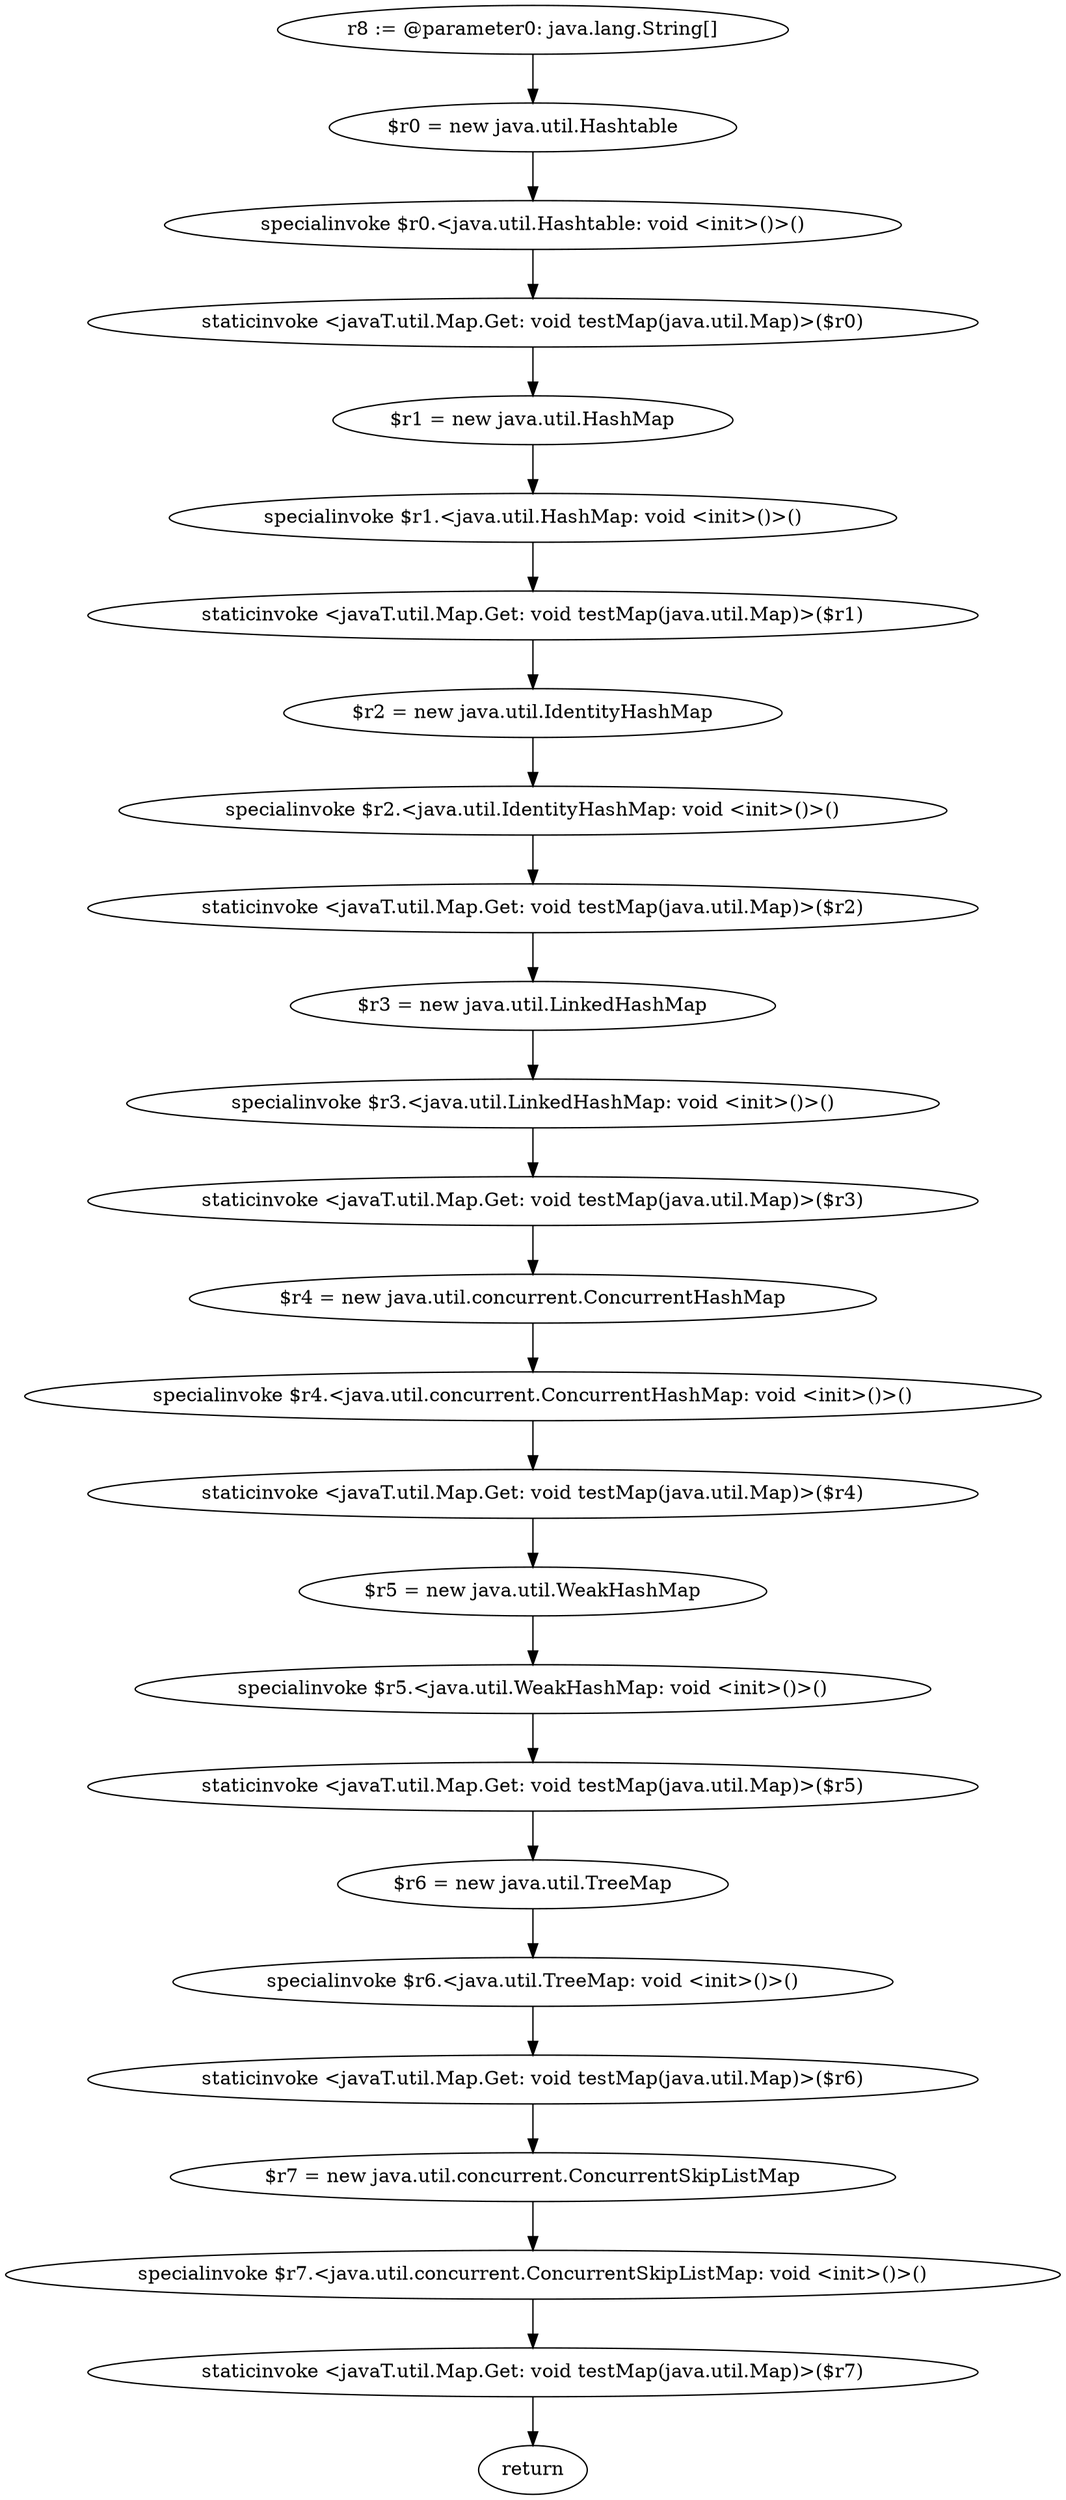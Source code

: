 digraph "unitGraph" {
    "r8 := @parameter0: java.lang.String[]"
    "$r0 = new java.util.Hashtable"
    "specialinvoke $r0.<java.util.Hashtable: void <init>()>()"
    "staticinvoke <javaT.util.Map.Get: void testMap(java.util.Map)>($r0)"
    "$r1 = new java.util.HashMap"
    "specialinvoke $r1.<java.util.HashMap: void <init>()>()"
    "staticinvoke <javaT.util.Map.Get: void testMap(java.util.Map)>($r1)"
    "$r2 = new java.util.IdentityHashMap"
    "specialinvoke $r2.<java.util.IdentityHashMap: void <init>()>()"
    "staticinvoke <javaT.util.Map.Get: void testMap(java.util.Map)>($r2)"
    "$r3 = new java.util.LinkedHashMap"
    "specialinvoke $r3.<java.util.LinkedHashMap: void <init>()>()"
    "staticinvoke <javaT.util.Map.Get: void testMap(java.util.Map)>($r3)"
    "$r4 = new java.util.concurrent.ConcurrentHashMap"
    "specialinvoke $r4.<java.util.concurrent.ConcurrentHashMap: void <init>()>()"
    "staticinvoke <javaT.util.Map.Get: void testMap(java.util.Map)>($r4)"
    "$r5 = new java.util.WeakHashMap"
    "specialinvoke $r5.<java.util.WeakHashMap: void <init>()>()"
    "staticinvoke <javaT.util.Map.Get: void testMap(java.util.Map)>($r5)"
    "$r6 = new java.util.TreeMap"
    "specialinvoke $r6.<java.util.TreeMap: void <init>()>()"
    "staticinvoke <javaT.util.Map.Get: void testMap(java.util.Map)>($r6)"
    "$r7 = new java.util.concurrent.ConcurrentSkipListMap"
    "specialinvoke $r7.<java.util.concurrent.ConcurrentSkipListMap: void <init>()>()"
    "staticinvoke <javaT.util.Map.Get: void testMap(java.util.Map)>($r7)"
    "return"
    "r8 := @parameter0: java.lang.String[]"->"$r0 = new java.util.Hashtable";
    "$r0 = new java.util.Hashtable"->"specialinvoke $r0.<java.util.Hashtable: void <init>()>()";
    "specialinvoke $r0.<java.util.Hashtable: void <init>()>()"->"staticinvoke <javaT.util.Map.Get: void testMap(java.util.Map)>($r0)";
    "staticinvoke <javaT.util.Map.Get: void testMap(java.util.Map)>($r0)"->"$r1 = new java.util.HashMap";
    "$r1 = new java.util.HashMap"->"specialinvoke $r1.<java.util.HashMap: void <init>()>()";
    "specialinvoke $r1.<java.util.HashMap: void <init>()>()"->"staticinvoke <javaT.util.Map.Get: void testMap(java.util.Map)>($r1)";
    "staticinvoke <javaT.util.Map.Get: void testMap(java.util.Map)>($r1)"->"$r2 = new java.util.IdentityHashMap";
    "$r2 = new java.util.IdentityHashMap"->"specialinvoke $r2.<java.util.IdentityHashMap: void <init>()>()";
    "specialinvoke $r2.<java.util.IdentityHashMap: void <init>()>()"->"staticinvoke <javaT.util.Map.Get: void testMap(java.util.Map)>($r2)";
    "staticinvoke <javaT.util.Map.Get: void testMap(java.util.Map)>($r2)"->"$r3 = new java.util.LinkedHashMap";
    "$r3 = new java.util.LinkedHashMap"->"specialinvoke $r3.<java.util.LinkedHashMap: void <init>()>()";
    "specialinvoke $r3.<java.util.LinkedHashMap: void <init>()>()"->"staticinvoke <javaT.util.Map.Get: void testMap(java.util.Map)>($r3)";
    "staticinvoke <javaT.util.Map.Get: void testMap(java.util.Map)>($r3)"->"$r4 = new java.util.concurrent.ConcurrentHashMap";
    "$r4 = new java.util.concurrent.ConcurrentHashMap"->"specialinvoke $r4.<java.util.concurrent.ConcurrentHashMap: void <init>()>()";
    "specialinvoke $r4.<java.util.concurrent.ConcurrentHashMap: void <init>()>()"->"staticinvoke <javaT.util.Map.Get: void testMap(java.util.Map)>($r4)";
    "staticinvoke <javaT.util.Map.Get: void testMap(java.util.Map)>($r4)"->"$r5 = new java.util.WeakHashMap";
    "$r5 = new java.util.WeakHashMap"->"specialinvoke $r5.<java.util.WeakHashMap: void <init>()>()";
    "specialinvoke $r5.<java.util.WeakHashMap: void <init>()>()"->"staticinvoke <javaT.util.Map.Get: void testMap(java.util.Map)>($r5)";
    "staticinvoke <javaT.util.Map.Get: void testMap(java.util.Map)>($r5)"->"$r6 = new java.util.TreeMap";
    "$r6 = new java.util.TreeMap"->"specialinvoke $r6.<java.util.TreeMap: void <init>()>()";
    "specialinvoke $r6.<java.util.TreeMap: void <init>()>()"->"staticinvoke <javaT.util.Map.Get: void testMap(java.util.Map)>($r6)";
    "staticinvoke <javaT.util.Map.Get: void testMap(java.util.Map)>($r6)"->"$r7 = new java.util.concurrent.ConcurrentSkipListMap";
    "$r7 = new java.util.concurrent.ConcurrentSkipListMap"->"specialinvoke $r7.<java.util.concurrent.ConcurrentSkipListMap: void <init>()>()";
    "specialinvoke $r7.<java.util.concurrent.ConcurrentSkipListMap: void <init>()>()"->"staticinvoke <javaT.util.Map.Get: void testMap(java.util.Map)>($r7)";
    "staticinvoke <javaT.util.Map.Get: void testMap(java.util.Map)>($r7)"->"return";
}
